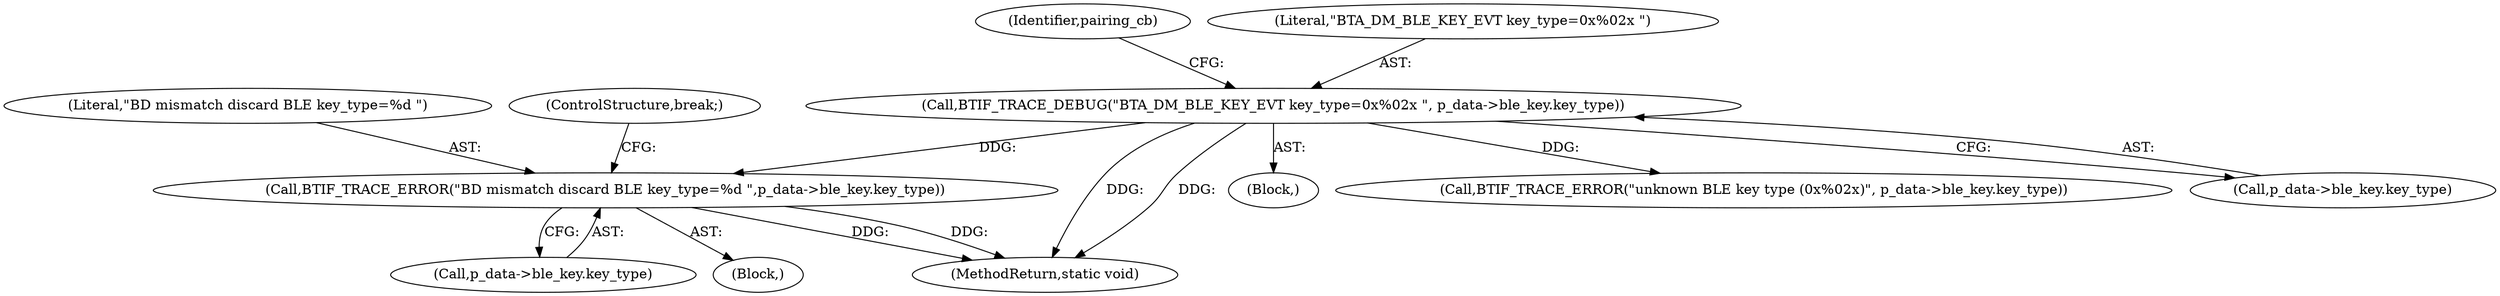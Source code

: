 digraph "0_Android_472271b153c5dc53c28beac55480a8d8434b2d5c_13@pointer" {
"1000495" [label="(Call,BTIF_TRACE_ERROR(\"BD mismatch discard BLE key_type=%d \",p_data->ble_key.key_type))"];
"1000454" [label="(Call,BTIF_TRACE_DEBUG(\"BTA_DM_BLE_KEY_EVT key_type=0x%02x \", p_data->ble_key.key_type))"];
"1000464" [label="(Identifier,pairing_cb)"];
"1000455" [label="(Literal,\"BTA_DM_BLE_KEY_EVT key_type=0x%02x \")"];
"1000497" [label="(Call,p_data->ble_key.key_type)"];
"1000132" [label="(Block,)"];
"1000496" [label="(Literal,\"BD mismatch discard BLE key_type=%d \")"];
"1000454" [label="(Call,BTIF_TRACE_DEBUG(\"BTA_DM_BLE_KEY_EVT key_type=0x%02x \", p_data->ble_key.key_type))"];
"1000494" [label="(Block,)"];
"1000502" [label="(ControlStructure,break;)"];
"1000642" [label="(Call,BTIF_TRACE_ERROR(\"unknown BLE key type (0x%02x)\", p_data->ble_key.key_type))"];
"1001051" [label="(MethodReturn,static void)"];
"1000456" [label="(Call,p_data->ble_key.key_type)"];
"1000495" [label="(Call,BTIF_TRACE_ERROR(\"BD mismatch discard BLE key_type=%d \",p_data->ble_key.key_type))"];
"1000495" -> "1000494"  [label="AST: "];
"1000495" -> "1000497"  [label="CFG: "];
"1000496" -> "1000495"  [label="AST: "];
"1000497" -> "1000495"  [label="AST: "];
"1000502" -> "1000495"  [label="CFG: "];
"1000495" -> "1001051"  [label="DDG: "];
"1000495" -> "1001051"  [label="DDG: "];
"1000454" -> "1000495"  [label="DDG: "];
"1000454" -> "1000132"  [label="AST: "];
"1000454" -> "1000456"  [label="CFG: "];
"1000455" -> "1000454"  [label="AST: "];
"1000456" -> "1000454"  [label="AST: "];
"1000464" -> "1000454"  [label="CFG: "];
"1000454" -> "1001051"  [label="DDG: "];
"1000454" -> "1001051"  [label="DDG: "];
"1000454" -> "1000642"  [label="DDG: "];
}
